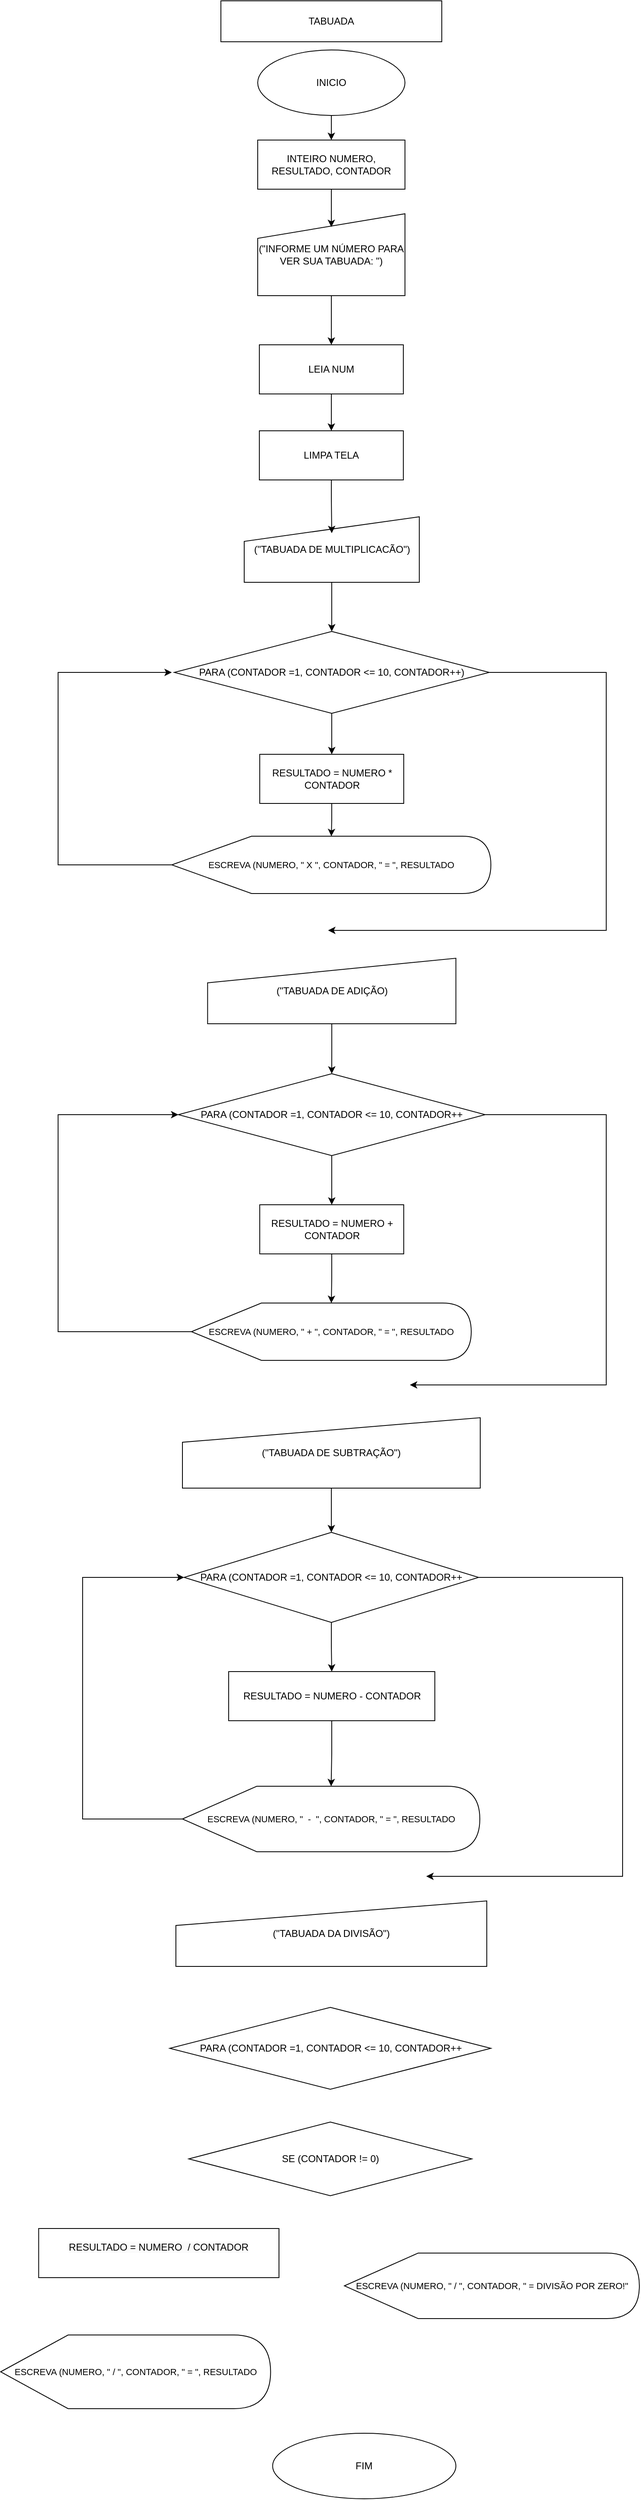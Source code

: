 <mxfile version="24.7.14">
  <diagram name="Página-1" id="e96ZXy56uuHLu2xkgnJe">
    <mxGraphModel dx="1426" dy="749" grid="1" gridSize="10" guides="1" tooltips="1" connect="1" arrows="1" fold="1" page="1" pageScale="1" pageWidth="827" pageHeight="1169" math="0" shadow="0">
      <root>
        <mxCell id="0" />
        <mxCell id="1" parent="0" />
        <mxCell id="FM7CL1xY4V9U8OYrNsVD-1" value="TABUADA" style="rounded=0;whiteSpace=wrap;html=1;" parent="1" vertex="1">
          <mxGeometry x="279" width="270" height="50" as="geometry" />
        </mxCell>
        <mxCell id="FM7CL1xY4V9U8OYrNsVD-21" style="edgeStyle=orthogonalEdgeStyle;rounded=0;orthogonalLoop=1;jettySize=auto;html=1;exitX=0.5;exitY=1;exitDx=0;exitDy=0;entryX=0.5;entryY=0;entryDx=0;entryDy=0;" parent="1" source="FM7CL1xY4V9U8OYrNsVD-2" target="FM7CL1xY4V9U8OYrNsVD-3" edge="1">
          <mxGeometry relative="1" as="geometry" />
        </mxCell>
        <mxCell id="FM7CL1xY4V9U8OYrNsVD-2" value="INICIO" style="ellipse;whiteSpace=wrap;html=1;" parent="1" vertex="1">
          <mxGeometry x="324" y="60" width="180" height="80" as="geometry" />
        </mxCell>
        <mxCell id="FM7CL1xY4V9U8OYrNsVD-3" value="INTEIRO NUMERO, RESULTADO, CONTADOR" style="rounded=0;whiteSpace=wrap;html=1;" parent="1" vertex="1">
          <mxGeometry x="324" y="170" width="180" height="60" as="geometry" />
        </mxCell>
        <mxCell id="HzNkHr0SK3gTeDUPaL9f-2" value="" style="edgeStyle=orthogonalEdgeStyle;rounded=0;orthogonalLoop=1;jettySize=auto;html=1;" parent="1" source="FM7CL1xY4V9U8OYrNsVD-4" target="kIY3HxUJdaBQ4Pe8dxOL-1" edge="1">
          <mxGeometry relative="1" as="geometry" />
        </mxCell>
        <mxCell id="FM7CL1xY4V9U8OYrNsVD-4" value="(&quot;INFORME UM NÚMERO PARA VER SUA TABUADA: &quot;)" style="shape=manualInput;whiteSpace=wrap;html=1;" parent="1" vertex="1">
          <mxGeometry x="324" y="260" width="180" height="100" as="geometry" />
        </mxCell>
        <mxCell id="FM7CL1xY4V9U8OYrNsVD-34" style="edgeStyle=orthogonalEdgeStyle;rounded=0;orthogonalLoop=1;jettySize=auto;html=1;exitX=0;exitY=0;exitDx=100;exitDy=60;exitPerimeter=0;entryX=0.5;entryY=0;entryDx=0;entryDy=0;" parent="1" edge="1">
          <mxGeometry relative="1" as="geometry">
            <mxPoint x="420" y="1010" as="sourcePoint" />
          </mxGeometry>
        </mxCell>
        <mxCell id="FM7CL1xY4V9U8OYrNsVD-23" style="edgeStyle=orthogonalEdgeStyle;rounded=0;orthogonalLoop=1;jettySize=auto;html=1;exitX=0.5;exitY=1;exitDx=0;exitDy=0;entryX=0.5;entryY=0.163;entryDx=0;entryDy=0;entryPerimeter=0;" parent="1" source="FM7CL1xY4V9U8OYrNsVD-3" target="FM7CL1xY4V9U8OYrNsVD-4" edge="1">
          <mxGeometry relative="1" as="geometry" />
        </mxCell>
        <mxCell id="FM7CL1xY4V9U8OYrNsVD-26" style="edgeStyle=orthogonalEdgeStyle;rounded=0;orthogonalLoop=1;jettySize=auto;html=1;exitX=0.5;exitY=1;exitDx=0;exitDy=0;entryX=0;entryY=0;entryDx=100;entryDy=0;entryPerimeter=0;" parent="1" edge="1">
          <mxGeometry relative="1" as="geometry">
            <mxPoint x="414" y="520" as="sourcePoint" />
          </mxGeometry>
        </mxCell>
        <mxCell id="FM7CL1xY4V9U8OYrNsVD-31" style="edgeStyle=orthogonalEdgeStyle;rounded=0;orthogonalLoop=1;jettySize=auto;html=1;exitX=0;exitY=0;exitDx=100;exitDy=60;exitPerimeter=0;entryX=0.55;entryY=-0.05;entryDx=0;entryDy=0;entryPerimeter=0;" parent="1" edge="1">
          <mxGeometry relative="1" as="geometry">
            <mxPoint x="422" y="720" as="sourcePoint" />
          </mxGeometry>
        </mxCell>
        <mxCell id="FM7CL1xY4V9U8OYrNsVD-32" style="edgeStyle=orthogonalEdgeStyle;rounded=0;orthogonalLoop=1;jettySize=auto;html=1;exitX=0.5;exitY=1;exitDx=0;exitDy=0;entryX=0.511;entryY=-0.017;entryDx=0;entryDy=0;entryPerimeter=0;" parent="1" edge="1">
          <mxGeometry relative="1" as="geometry">
            <mxPoint x="414" y="820" as="sourcePoint" />
          </mxGeometry>
        </mxCell>
        <mxCell id="FM7CL1xY4V9U8OYrNsVD-36" style="edgeStyle=orthogonalEdgeStyle;rounded=0;orthogonalLoop=1;jettySize=auto;html=1;exitX=0;exitY=0;exitDx=100;exitDy=60;exitPerimeter=0;entryX=0;entryY=0;entryDx=100;entryDy=0;entryPerimeter=0;" parent="1" edge="1">
          <mxGeometry relative="1" as="geometry">
            <mxPoint x="422" y="910" as="sourcePoint" />
          </mxGeometry>
        </mxCell>
        <mxCell id="FM7CL1xY4V9U8OYrNsVD-37" style="edgeStyle=orthogonalEdgeStyle;rounded=0;orthogonalLoop=1;jettySize=auto;html=1;exitX=0.5;exitY=1;exitDx=0;exitDy=0;entryX=0;entryY=0;entryDx=100;entryDy=0;entryPerimeter=0;" parent="1" edge="1">
          <mxGeometry relative="1" as="geometry">
            <mxPoint x="416" y="1100" as="sourcePoint" />
          </mxGeometry>
        </mxCell>
        <mxCell id="FM7CL1xY4V9U8OYrNsVD-38" style="edgeStyle=orthogonalEdgeStyle;rounded=0;orthogonalLoop=1;jettySize=auto;html=1;exitX=0;exitY=0;exitDx=100;exitDy=60;exitPerimeter=0;entryX=0;entryY=0;entryDx=100;entryDy=0;entryPerimeter=0;" parent="1" edge="1">
          <mxGeometry relative="1" as="geometry">
            <mxPoint x="420" y="1200" as="sourcePoint" />
          </mxGeometry>
        </mxCell>
        <mxCell id="kIY3HxUJdaBQ4Pe8dxOL-50" value="" style="edgeStyle=orthogonalEdgeStyle;rounded=0;orthogonalLoop=1;jettySize=auto;html=1;" parent="1" source="kIY3HxUJdaBQ4Pe8dxOL-1" target="kIY3HxUJdaBQ4Pe8dxOL-24" edge="1">
          <mxGeometry relative="1" as="geometry" />
        </mxCell>
        <mxCell id="kIY3HxUJdaBQ4Pe8dxOL-1" value="LEIA NUM" style="rounded=0;whiteSpace=wrap;html=1;" parent="1" vertex="1">
          <mxGeometry x="326" y="420" width="176" height="60" as="geometry" />
        </mxCell>
        <mxCell id="HzNkHr0SK3gTeDUPaL9f-4" value="" style="edgeStyle=orthogonalEdgeStyle;rounded=0;orthogonalLoop=1;jettySize=auto;html=1;" parent="1" source="kIY3HxUJdaBQ4Pe8dxOL-3" target="kIY3HxUJdaBQ4Pe8dxOL-4" edge="1">
          <mxGeometry relative="1" as="geometry" />
        </mxCell>
        <mxCell id="GgLzvi7CSovLvdMd1KEH-5" style="edgeStyle=orthogonalEdgeStyle;rounded=0;orthogonalLoop=1;jettySize=auto;html=1;exitX=1;exitY=0.5;exitDx=0;exitDy=0;" edge="1" parent="1" source="kIY3HxUJdaBQ4Pe8dxOL-3">
          <mxGeometry relative="1" as="geometry">
            <mxPoint x="410" y="1135" as="targetPoint" />
            <Array as="points">
              <mxPoint x="750" y="820" />
              <mxPoint x="750" y="1135" />
              <mxPoint x="411" y="1135" />
            </Array>
          </mxGeometry>
        </mxCell>
        <mxCell id="kIY3HxUJdaBQ4Pe8dxOL-3" value="PARA (CONTADOR =1, CONTADOR &amp;lt;= 10, CONTADOR++)" style="rhombus;whiteSpace=wrap;html=1;" parent="1" vertex="1">
          <mxGeometry x="222" y="770" width="385" height="100" as="geometry" />
        </mxCell>
        <mxCell id="HzNkHr0SK3gTeDUPaL9f-5" value="" style="edgeStyle=orthogonalEdgeStyle;rounded=0;orthogonalLoop=1;jettySize=auto;html=1;" parent="1" source="kIY3HxUJdaBQ4Pe8dxOL-4" target="kIY3HxUJdaBQ4Pe8dxOL-6" edge="1">
          <mxGeometry relative="1" as="geometry" />
        </mxCell>
        <mxCell id="kIY3HxUJdaBQ4Pe8dxOL-4" value="RESULTADO = NUMERO * CONTADOR" style="rounded=0;whiteSpace=wrap;html=1;" parent="1" vertex="1">
          <mxGeometry x="326.5" y="920" width="176" height="60" as="geometry" />
        </mxCell>
        <mxCell id="GgLzvi7CSovLvdMd1KEH-6" style="edgeStyle=orthogonalEdgeStyle;rounded=0;orthogonalLoop=1;jettySize=auto;html=1;exitX=0;exitY=0.5;exitDx=0;exitDy=0;exitPerimeter=0;" edge="1" parent="1" source="kIY3HxUJdaBQ4Pe8dxOL-6">
          <mxGeometry relative="1" as="geometry">
            <mxPoint x="219" y="820" as="targetPoint" />
            <Array as="points">
              <mxPoint x="80" y="1055" />
              <mxPoint x="80" y="820" />
            </Array>
          </mxGeometry>
        </mxCell>
        <mxCell id="kIY3HxUJdaBQ4Pe8dxOL-6" value="ESCREVA (NUMERO, &quot; X &quot;, CONTADOR, &quot; = &quot;, RESULTADO" style="shape=display;whiteSpace=wrap;html=1;fontSize=11;" parent="1" vertex="1">
          <mxGeometry x="219" y="1020" width="390" height="70" as="geometry" />
        </mxCell>
        <mxCell id="HzNkHr0SK3gTeDUPaL9f-8" value="" style="edgeStyle=orthogonalEdgeStyle;rounded=0;orthogonalLoop=1;jettySize=auto;html=1;" parent="1" source="kIY3HxUJdaBQ4Pe8dxOL-16" target="kIY3HxUJdaBQ4Pe8dxOL-17" edge="1">
          <mxGeometry relative="1" as="geometry" />
        </mxCell>
        <mxCell id="GgLzvi7CSovLvdMd1KEH-8" style="edgeStyle=orthogonalEdgeStyle;rounded=0;orthogonalLoop=1;jettySize=auto;html=1;exitX=1;exitY=0.5;exitDx=0;exitDy=0;" edge="1" parent="1" source="kIY3HxUJdaBQ4Pe8dxOL-16">
          <mxGeometry relative="1" as="geometry">
            <mxPoint x="510" y="1690" as="targetPoint" />
            <Array as="points">
              <mxPoint x="750" y="1360" />
              <mxPoint x="750" y="1690" />
              <mxPoint x="540" y="1690" />
            </Array>
          </mxGeometry>
        </mxCell>
        <mxCell id="kIY3HxUJdaBQ4Pe8dxOL-16" value="PARA (CONTADOR =1, CONTADOR &amp;lt;= 10, CONTADOR++" style="rhombus;whiteSpace=wrap;html=1;" parent="1" vertex="1">
          <mxGeometry x="227" y="1310" width="375" height="100" as="geometry" />
        </mxCell>
        <mxCell id="GgLzvi7CSovLvdMd1KEH-14" value="" style="edgeStyle=orthogonalEdgeStyle;rounded=0;orthogonalLoop=1;jettySize=auto;html=1;" edge="1" parent="1" source="kIY3HxUJdaBQ4Pe8dxOL-17" target="kIY3HxUJdaBQ4Pe8dxOL-18">
          <mxGeometry relative="1" as="geometry" />
        </mxCell>
        <mxCell id="kIY3HxUJdaBQ4Pe8dxOL-17" value="RESULTADO = NUMERO + CONTADOR" style="rounded=0;whiteSpace=wrap;html=1;" parent="1" vertex="1">
          <mxGeometry x="326.5" y="1470" width="176" height="60" as="geometry" />
        </mxCell>
        <mxCell id="GgLzvi7CSovLvdMd1KEH-9" style="edgeStyle=orthogonalEdgeStyle;rounded=0;orthogonalLoop=1;jettySize=auto;html=1;exitX=0;exitY=0.5;exitDx=0;exitDy=0;exitPerimeter=0;entryX=0;entryY=0.5;entryDx=0;entryDy=0;" edge="1" parent="1" source="kIY3HxUJdaBQ4Pe8dxOL-18" target="kIY3HxUJdaBQ4Pe8dxOL-16">
          <mxGeometry relative="1" as="geometry">
            <Array as="points">
              <mxPoint x="80" y="1625" />
              <mxPoint x="80" y="1360" />
            </Array>
          </mxGeometry>
        </mxCell>
        <mxCell id="kIY3HxUJdaBQ4Pe8dxOL-18" value="ESCREVA (NUMERO, &quot; + &quot;, CONTADOR, &quot; = &quot;, RESULTADO" style="shape=display;whiteSpace=wrap;html=1;fontSize=11;" parent="1" vertex="1">
          <mxGeometry x="243" y="1590" width="342" height="70" as="geometry" />
        </mxCell>
        <mxCell id="GgLzvi7CSovLvdMd1KEH-12" value="" style="edgeStyle=orthogonalEdgeStyle;rounded=0;orthogonalLoop=1;jettySize=auto;html=1;" edge="1" parent="1" source="kIY3HxUJdaBQ4Pe8dxOL-20" target="kIY3HxUJdaBQ4Pe8dxOL-21">
          <mxGeometry relative="1" as="geometry" />
        </mxCell>
        <mxCell id="GgLzvi7CSovLvdMd1KEH-15" style="edgeStyle=orthogonalEdgeStyle;rounded=0;orthogonalLoop=1;jettySize=auto;html=1;exitX=1;exitY=0.5;exitDx=0;exitDy=0;" edge="1" parent="1" source="kIY3HxUJdaBQ4Pe8dxOL-20">
          <mxGeometry relative="1" as="geometry">
            <mxPoint x="530" y="2290" as="targetPoint" />
            <Array as="points">
              <mxPoint x="770" y="1925" />
              <mxPoint x="770" y="2290" />
              <mxPoint x="540" y="2290" />
            </Array>
          </mxGeometry>
        </mxCell>
        <mxCell id="kIY3HxUJdaBQ4Pe8dxOL-20" value="PARA (CONTADOR =1, CONTADOR &amp;lt;= 10, CONTADOR++" style="rhombus;whiteSpace=wrap;html=1;" parent="1" vertex="1">
          <mxGeometry x="234" y="1870" width="360" height="110" as="geometry" />
        </mxCell>
        <mxCell id="kIY3HxUJdaBQ4Pe8dxOL-54" value="" style="edgeStyle=orthogonalEdgeStyle;rounded=0;orthogonalLoop=1;jettySize=auto;html=1;" parent="1" source="kIY3HxUJdaBQ4Pe8dxOL-21" target="kIY3HxUJdaBQ4Pe8dxOL-22" edge="1">
          <mxGeometry relative="1" as="geometry" />
        </mxCell>
        <mxCell id="kIY3HxUJdaBQ4Pe8dxOL-21" value="RESULTADO = NUMERO - CONTADOR" style="rounded=0;whiteSpace=wrap;html=1;" parent="1" vertex="1">
          <mxGeometry x="288.5" y="2040" width="252" height="60" as="geometry" />
        </mxCell>
        <mxCell id="GgLzvi7CSovLvdMd1KEH-16" style="edgeStyle=orthogonalEdgeStyle;rounded=0;orthogonalLoop=1;jettySize=auto;html=1;exitX=0;exitY=0.5;exitDx=0;exitDy=0;exitPerimeter=0;entryX=0;entryY=0.5;entryDx=0;entryDy=0;" edge="1" parent="1" source="kIY3HxUJdaBQ4Pe8dxOL-22" target="kIY3HxUJdaBQ4Pe8dxOL-20">
          <mxGeometry relative="1" as="geometry">
            <mxPoint x="232" y="1940" as="targetPoint" />
            <Array as="points">
              <mxPoint x="110" y="2220" />
              <mxPoint x="110" y="1925" />
            </Array>
          </mxGeometry>
        </mxCell>
        <mxCell id="kIY3HxUJdaBQ4Pe8dxOL-22" value="ESCREVA (NUMERO, &quot;&amp;nbsp; -&amp;nbsp; &quot;, CONTADOR, &quot; = &quot;, RESULTADO" style="shape=display;whiteSpace=wrap;html=1;fontSize=11;" parent="1" vertex="1">
          <mxGeometry x="232" y="2180" width="363.5" height="80" as="geometry" />
        </mxCell>
        <mxCell id="kIY3HxUJdaBQ4Pe8dxOL-24" value="LIMPA TELA" style="rounded=0;whiteSpace=wrap;html=1;" parent="1" vertex="1">
          <mxGeometry x="326" y="525" width="176" height="60" as="geometry" />
        </mxCell>
        <mxCell id="kIY3HxUJdaBQ4Pe8dxOL-26" value="PARA (CONTADOR =1, CONTADOR &amp;lt;= 10, CONTADOR++" style="rhombus;whiteSpace=wrap;html=1;" parent="1" vertex="1">
          <mxGeometry x="216.5" y="2450" width="392.5" height="100" as="geometry" />
        </mxCell>
        <mxCell id="kIY3HxUJdaBQ4Pe8dxOL-28" value="ESCREVA (NUMERO, &quot; / &quot;, CONTADOR, &quot; = &quot;, RESULTADO" style="shape=display;whiteSpace=wrap;html=1;fontSize=11;" parent="1" vertex="1">
          <mxGeometry x="9.75" y="2850" width="330" height="90" as="geometry" />
        </mxCell>
        <mxCell id="kIY3HxUJdaBQ4Pe8dxOL-30" value="SE (CONTADOR != 0)" style="rhombus;whiteSpace=wrap;html=1;" parent="1" vertex="1">
          <mxGeometry x="239.75" y="2590" width="346" height="90" as="geometry" />
        </mxCell>
        <mxCell id="kIY3HxUJdaBQ4Pe8dxOL-32" value="ESCREVA (NUMERO, &quot; / &quot;, CONTADOR, &quot; = DIVISÃO POR ZERO!&quot;" style="shape=display;whiteSpace=wrap;html=1;fontSize=11;" parent="1" vertex="1">
          <mxGeometry x="430" y="2750" width="360.5" height="80" as="geometry" />
        </mxCell>
        <mxCell id="kIY3HxUJdaBQ4Pe8dxOL-47" value="FIM" style="ellipse;whiteSpace=wrap;html=1;" parent="1" vertex="1">
          <mxGeometry x="342.25" y="2970" width="224" height="80" as="geometry" />
        </mxCell>
        <mxCell id="HzNkHr0SK3gTeDUPaL9f-14" value="&#xa;&lt;span style=&quot;color: rgb(0, 0, 0); font-family: Helvetica; font-size: 12px; font-style: normal; font-variant-ligatures: normal; font-variant-caps: normal; font-weight: 400; letter-spacing: normal; orphans: 2; text-align: center; text-indent: 0px; text-transform: none; widows: 2; word-spacing: 0px; -webkit-text-stroke-width: 0px; white-space: normal; background-color: rgb(251, 251, 251); text-decoration-thickness: initial; text-decoration-style: initial; text-decoration-color: initial; display: inline !important; float: none;&quot;&gt;RESULTADO = NUMERO&amp;nbsp; / CONTADOR&lt;/span&gt;&#xa;&#xa;" style="whiteSpace=wrap;html=1;" parent="1" vertex="1">
          <mxGeometry x="56.25" y="2720" width="293.75" height="60" as="geometry" />
        </mxCell>
        <mxCell id="GgLzvi7CSovLvdMd1KEH-4" value="" style="edgeStyle=orthogonalEdgeStyle;rounded=0;orthogonalLoop=1;jettySize=auto;html=1;" edge="1" parent="1" source="GgLzvi7CSovLvdMd1KEH-1" target="kIY3HxUJdaBQ4Pe8dxOL-3">
          <mxGeometry relative="1" as="geometry" />
        </mxCell>
        <mxCell id="GgLzvi7CSovLvdMd1KEH-1" value="(&quot;TABUADA DE MULTIPLICACÃO&quot;)" style="shape=manualInput;whiteSpace=wrap;html=1;" vertex="1" parent="1">
          <mxGeometry x="307.5" y="630" width="214" height="80" as="geometry" />
        </mxCell>
        <mxCell id="GgLzvi7CSovLvdMd1KEH-3" style="edgeStyle=orthogonalEdgeStyle;rounded=0;orthogonalLoop=1;jettySize=auto;html=1;exitX=0.5;exitY=1;exitDx=0;exitDy=0;entryX=0.5;entryY=0.25;entryDx=0;entryDy=0;entryPerimeter=0;" edge="1" parent="1" source="kIY3HxUJdaBQ4Pe8dxOL-24" target="GgLzvi7CSovLvdMd1KEH-1">
          <mxGeometry relative="1" as="geometry" />
        </mxCell>
        <mxCell id="GgLzvi7CSovLvdMd1KEH-13" value="" style="edgeStyle=orthogonalEdgeStyle;rounded=0;orthogonalLoop=1;jettySize=auto;html=1;" edge="1" parent="1" source="GgLzvi7CSovLvdMd1KEH-7" target="kIY3HxUJdaBQ4Pe8dxOL-16">
          <mxGeometry relative="1" as="geometry" />
        </mxCell>
        <mxCell id="GgLzvi7CSovLvdMd1KEH-7" value="(&quot;TABUADA DE ADIÇÃO)" style="shape=manualInput;whiteSpace=wrap;html=1;" vertex="1" parent="1">
          <mxGeometry x="262.75" y="1169" width="303.5" height="80" as="geometry" />
        </mxCell>
        <mxCell id="GgLzvi7CSovLvdMd1KEH-11" value="" style="edgeStyle=orthogonalEdgeStyle;rounded=0;orthogonalLoop=1;jettySize=auto;html=1;" edge="1" parent="1" source="GgLzvi7CSovLvdMd1KEH-10" target="kIY3HxUJdaBQ4Pe8dxOL-20">
          <mxGeometry relative="1" as="geometry" />
        </mxCell>
        <mxCell id="GgLzvi7CSovLvdMd1KEH-10" value="(&quot;TABUADA DE SUBTRAÇÃO&quot;)" style="shape=manualInput;whiteSpace=wrap;html=1;" vertex="1" parent="1">
          <mxGeometry x="232" y="1730" width="364" height="86" as="geometry" />
        </mxCell>
        <mxCell id="GgLzvi7CSovLvdMd1KEH-17" value="(&quot;TABUADA DA DIVISÃO&quot;)" style="shape=manualInput;whiteSpace=wrap;html=1;" vertex="1" parent="1">
          <mxGeometry x="224" y="2320" width="380" height="80" as="geometry" />
        </mxCell>
      </root>
    </mxGraphModel>
  </diagram>
</mxfile>
